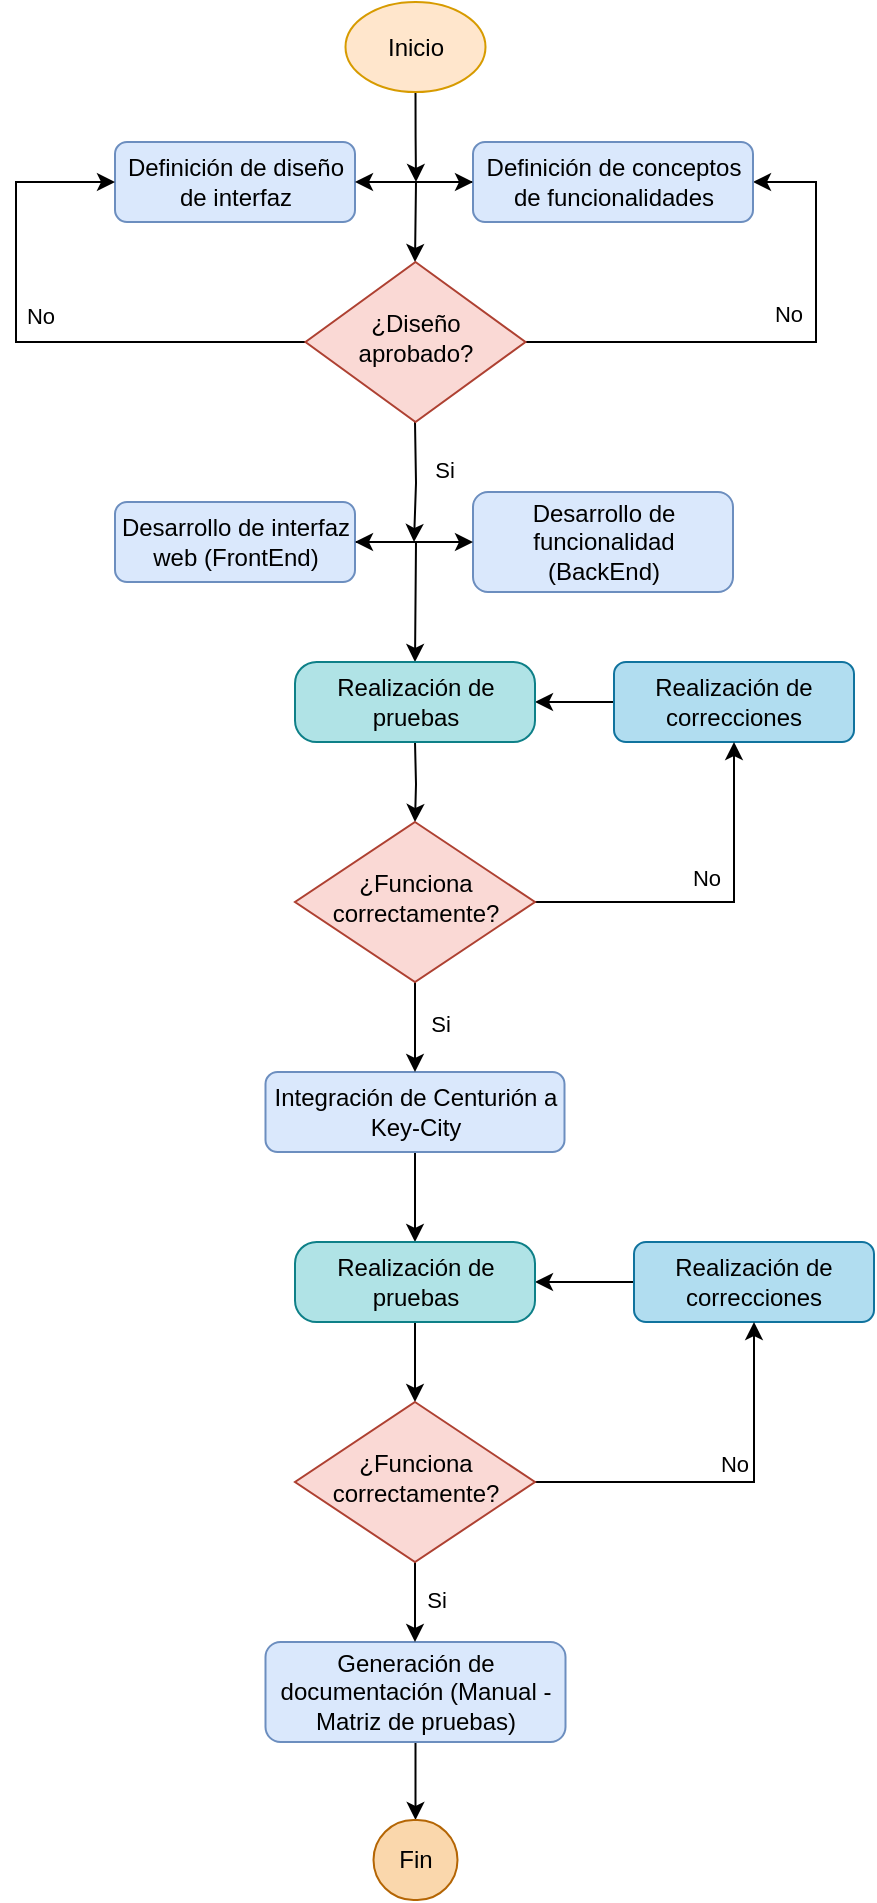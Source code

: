 <mxfile version="24.7.17">
  <diagram id="C5RBs43oDa-KdzZeNtuy" name="Page-1">
    <mxGraphModel dx="1050" dy="621" grid="1" gridSize="10" guides="1" tooltips="1" connect="1" arrows="1" fold="1" page="1" pageScale="1" pageWidth="827" pageHeight="1169" math="0" shadow="0">
      <root>
        <mxCell id="WIyWlLk6GJQsqaUBKTNV-0" />
        <mxCell id="WIyWlLk6GJQsqaUBKTNV-1" parent="WIyWlLk6GJQsqaUBKTNV-0" />
        <mxCell id="WIyWlLk6GJQsqaUBKTNV-3" value="Definición de diseño de interfaz" style="rounded=1;whiteSpace=wrap;html=1;fontSize=12;glass=0;strokeWidth=1;shadow=0;fillColor=#dae8fc;strokeColor=#6c8ebf;" parent="WIyWlLk6GJQsqaUBKTNV-1" vertex="1">
          <mxGeometry x="250.5" y="80" width="120" height="40" as="geometry" />
        </mxCell>
        <mxCell id="fvkWFwUEKV70xZzhZMOs-18" style="edgeStyle=orthogonalEdgeStyle;rounded=0;orthogonalLoop=1;jettySize=auto;html=1;exitX=1;exitY=0.5;exitDx=0;exitDy=0;entryX=1;entryY=0.5;entryDx=0;entryDy=0;" edge="1" parent="WIyWlLk6GJQsqaUBKTNV-1" target="fvkWFwUEKV70xZzhZMOs-0">
          <mxGeometry relative="1" as="geometry">
            <mxPoint x="520" y="60" as="targetPoint" />
            <mxPoint x="450.5" y="180" as="sourcePoint" />
            <Array as="points">
              <mxPoint x="601" y="180" />
              <mxPoint x="601" y="100" />
            </Array>
          </mxGeometry>
        </mxCell>
        <mxCell id="fvkWFwUEKV70xZzhZMOs-22" value="No" style="edgeLabel;html=1;align=center;verticalAlign=middle;resizable=0;points=[];" vertex="1" connectable="0" parent="fvkWFwUEKV70xZzhZMOs-18">
          <mxGeometry x="-0.004" y="2" relative="1" as="geometry">
            <mxPoint x="6" y="-12" as="offset" />
          </mxGeometry>
        </mxCell>
        <mxCell id="fvkWFwUEKV70xZzhZMOs-20" style="edgeStyle=orthogonalEdgeStyle;rounded=0;orthogonalLoop=1;jettySize=auto;html=1;exitX=0;exitY=0.5;exitDx=0;exitDy=0;entryX=0;entryY=0.5;entryDx=0;entryDy=0;" edge="1" parent="WIyWlLk6GJQsqaUBKTNV-1" target="WIyWlLk6GJQsqaUBKTNV-3">
          <mxGeometry relative="1" as="geometry">
            <mxPoint x="320" y="40" as="targetPoint" />
            <mxPoint x="350.5" y="180" as="sourcePoint" />
            <Array as="points">
              <mxPoint x="201" y="180" />
              <mxPoint x="201" y="100" />
            </Array>
          </mxGeometry>
        </mxCell>
        <mxCell id="fvkWFwUEKV70xZzhZMOs-21" value="No" style="edgeLabel;html=1;align=center;verticalAlign=middle;resizable=0;points=[];" vertex="1" connectable="0" parent="fvkWFwUEKV70xZzhZMOs-20">
          <mxGeometry x="-0.015" y="2" relative="1" as="geometry">
            <mxPoint y="-15" as="offset" />
          </mxGeometry>
        </mxCell>
        <mxCell id="fvkWFwUEKV70xZzhZMOs-27" style="edgeStyle=orthogonalEdgeStyle;rounded=0;orthogonalLoop=1;jettySize=auto;html=1;exitX=0.5;exitY=1;exitDx=0;exitDy=0;" edge="1" parent="WIyWlLk6GJQsqaUBKTNV-1">
          <mxGeometry relative="1" as="geometry">
            <mxPoint x="400" y="280" as="targetPoint" />
            <mxPoint x="400.5" y="220" as="sourcePoint" />
          </mxGeometry>
        </mxCell>
        <mxCell id="fvkWFwUEKV70xZzhZMOs-28" value="Si" style="edgeLabel;html=1;align=center;verticalAlign=middle;resizable=0;points=[];" vertex="1" connectable="0" parent="fvkWFwUEKV70xZzhZMOs-27">
          <mxGeometry x="-0.22" y="1" relative="1" as="geometry">
            <mxPoint x="13" as="offset" />
          </mxGeometry>
        </mxCell>
        <mxCell id="fvkWFwUEKV70xZzhZMOs-29" style="edgeStyle=orthogonalEdgeStyle;rounded=0;orthogonalLoop=1;jettySize=auto;html=1;exitX=1;exitY=0.5;exitDx=0;exitDy=0;entryX=0.5;entryY=0;entryDx=0;entryDy=0;" edge="1" parent="WIyWlLk6GJQsqaUBKTNV-1" source="WIyWlLk6GJQsqaUBKTNV-7">
          <mxGeometry relative="1" as="geometry">
            <mxPoint x="400.5" y="340" as="targetPoint" />
          </mxGeometry>
        </mxCell>
        <mxCell id="WIyWlLk6GJQsqaUBKTNV-7" value="Desarrollo de interfaz web (FrontEnd)" style="rounded=1;whiteSpace=wrap;html=1;fontSize=12;glass=0;strokeWidth=1;shadow=0;fillColor=#dae8fc;strokeColor=#6c8ebf;" parent="WIyWlLk6GJQsqaUBKTNV-1" vertex="1">
          <mxGeometry x="250.5" y="260" width="120" height="40" as="geometry" />
        </mxCell>
        <mxCell id="fvkWFwUEKV70xZzhZMOs-42" style="edgeStyle=orthogonalEdgeStyle;rounded=0;orthogonalLoop=1;jettySize=auto;html=1;exitX=0.5;exitY=1;exitDx=0;exitDy=0;entryX=0.5;entryY=0;entryDx=0;entryDy=0;" edge="1" parent="WIyWlLk6GJQsqaUBKTNV-1" source="WIyWlLk6GJQsqaUBKTNV-11" target="fvkWFwUEKV70xZzhZMOs-37">
          <mxGeometry relative="1" as="geometry" />
        </mxCell>
        <mxCell id="WIyWlLk6GJQsqaUBKTNV-11" value="Integración de Centurión a Key-City" style="rounded=1;whiteSpace=wrap;html=1;fontSize=12;glass=0;strokeWidth=1;shadow=0;fillColor=#dae8fc;strokeColor=#6c8ebf;" parent="WIyWlLk6GJQsqaUBKTNV-1" vertex="1">
          <mxGeometry x="325.75" y="545" width="149.5" height="40" as="geometry" />
        </mxCell>
        <mxCell id="WIyWlLk6GJQsqaUBKTNV-12" value="Desarrollo de funcionalidad (BackEnd)" style="rounded=1;whiteSpace=wrap;html=1;fontSize=12;glass=0;strokeWidth=1;shadow=0;fillColor=#dae8fc;strokeColor=#6c8ebf;" parent="WIyWlLk6GJQsqaUBKTNV-1" vertex="1">
          <mxGeometry x="429.5" y="255" width="130" height="50" as="geometry" />
        </mxCell>
        <mxCell id="fvkWFwUEKV70xZzhZMOs-11" style="edgeStyle=orthogonalEdgeStyle;rounded=0;orthogonalLoop=1;jettySize=auto;html=1;exitX=0;exitY=0.5;exitDx=0;exitDy=0;entryX=0.5;entryY=0;entryDx=0;entryDy=0;" edge="1" parent="WIyWlLk6GJQsqaUBKTNV-1" source="fvkWFwUEKV70xZzhZMOs-0">
          <mxGeometry relative="1" as="geometry">
            <mxPoint x="400.5" y="140" as="targetPoint" />
          </mxGeometry>
        </mxCell>
        <mxCell id="fvkWFwUEKV70xZzhZMOs-0" value="Definición de conceptos de funcionalidades" style="rounded=1;whiteSpace=wrap;html=1;fontSize=12;glass=0;strokeWidth=1;shadow=0;fillColor=#dae8fc;strokeColor=#6c8ebf;" vertex="1" parent="WIyWlLk6GJQsqaUBKTNV-1">
          <mxGeometry x="429.5" y="80" width="140" height="40" as="geometry" />
        </mxCell>
        <mxCell id="fvkWFwUEKV70xZzhZMOs-2" value="" style="endArrow=classic;startArrow=classic;html=1;rounded=0;entryX=0;entryY=0.5;entryDx=0;entryDy=0;exitX=1;exitY=0.5;exitDx=0;exitDy=0;" edge="1" parent="WIyWlLk6GJQsqaUBKTNV-1" source="WIyWlLk6GJQsqaUBKTNV-3" target="fvkWFwUEKV70xZzhZMOs-0">
          <mxGeometry width="50" height="50" relative="1" as="geometry">
            <mxPoint x="379.5" y="100" as="sourcePoint" />
            <mxPoint x="429.5" y="50" as="targetPoint" />
            <Array as="points" />
          </mxGeometry>
        </mxCell>
        <mxCell id="fvkWFwUEKV70xZzhZMOs-31" style="edgeStyle=orthogonalEdgeStyle;rounded=0;orthogonalLoop=1;jettySize=auto;html=1;exitX=0.5;exitY=1;exitDx=0;exitDy=0;entryX=0.5;entryY=0;entryDx=0;entryDy=0;" edge="1" parent="WIyWlLk6GJQsqaUBKTNV-1" target="fvkWFwUEKV70xZzhZMOs-30">
          <mxGeometry relative="1" as="geometry">
            <mxPoint x="400.5" y="380" as="sourcePoint" />
          </mxGeometry>
        </mxCell>
        <mxCell id="fvkWFwUEKV70xZzhZMOs-33" style="edgeStyle=orthogonalEdgeStyle;rounded=0;orthogonalLoop=1;jettySize=auto;html=1;exitX=0;exitY=0.5;exitDx=0;exitDy=0;entryX=1;entryY=0.5;entryDx=0;entryDy=0;" edge="1" parent="WIyWlLk6GJQsqaUBKTNV-1" source="fvkWFwUEKV70xZzhZMOs-4">
          <mxGeometry relative="1" as="geometry">
            <mxPoint x="460.5" y="360" as="targetPoint" />
          </mxGeometry>
        </mxCell>
        <mxCell id="fvkWFwUEKV70xZzhZMOs-4" value="Realización de correcciones" style="rounded=1;whiteSpace=wrap;html=1;fontSize=12;glass=0;strokeWidth=1;shadow=0;fillColor=#b1ddf0;strokeColor=#10739e;" vertex="1" parent="WIyWlLk6GJQsqaUBKTNV-1">
          <mxGeometry x="500" y="340" width="120" height="40" as="geometry" />
        </mxCell>
        <mxCell id="fvkWFwUEKV70xZzhZMOs-59" style="edgeStyle=orthogonalEdgeStyle;rounded=0;orthogonalLoop=1;jettySize=auto;html=1;exitX=0.5;exitY=1;exitDx=0;exitDy=0;entryX=0.5;entryY=0;entryDx=0;entryDy=0;" edge="1" parent="WIyWlLk6GJQsqaUBKTNV-1" source="fvkWFwUEKV70xZzhZMOs-6" target="fvkWFwUEKV70xZzhZMOs-58">
          <mxGeometry relative="1" as="geometry" />
        </mxCell>
        <mxCell id="fvkWFwUEKV70xZzhZMOs-6" value="Generación de documentación (Manual - Matriz de pruebas)" style="rounded=1;whiteSpace=wrap;html=1;fontSize=12;glass=0;strokeWidth=1;shadow=0;fillColor=#dae8fc;strokeColor=#6c8ebf;" vertex="1" parent="WIyWlLk6GJQsqaUBKTNV-1">
          <mxGeometry x="325.75" y="830" width="150" height="50" as="geometry" />
        </mxCell>
        <mxCell id="fvkWFwUEKV70xZzhZMOs-7" value="Realización de pruebas" style="rounded=1;whiteSpace=wrap;html=1;fontSize=12;glass=0;strokeWidth=1;shadow=0;fillColor=#b0e3e6;strokeColor=#0e8088;arcSize=27;" vertex="1" parent="WIyWlLk6GJQsqaUBKTNV-1">
          <mxGeometry x="340.5" y="340" width="120" height="40" as="geometry" />
        </mxCell>
        <mxCell id="fvkWFwUEKV70xZzhZMOs-45" style="edgeStyle=orthogonalEdgeStyle;rounded=0;orthogonalLoop=1;jettySize=auto;html=1;exitX=0;exitY=0.5;exitDx=0;exitDy=0;entryX=1;entryY=0.5;entryDx=0;entryDy=0;" edge="1" parent="WIyWlLk6GJQsqaUBKTNV-1" source="fvkWFwUEKV70xZzhZMOs-8" target="fvkWFwUEKV70xZzhZMOs-37">
          <mxGeometry relative="1" as="geometry" />
        </mxCell>
        <mxCell id="fvkWFwUEKV70xZzhZMOs-8" value="Realización de correcciones" style="rounded=1;whiteSpace=wrap;html=1;fontSize=12;glass=0;strokeWidth=1;shadow=0;fillColor=#b1ddf0;strokeColor=#10739e;" vertex="1" parent="WIyWlLk6GJQsqaUBKTNV-1">
          <mxGeometry x="510" y="630" width="120" height="40" as="geometry" />
        </mxCell>
        <mxCell id="fvkWFwUEKV70xZzhZMOs-24" value="" style="endArrow=classic;startArrow=classic;html=1;rounded=0;exitX=1;exitY=0.5;exitDx=0;exitDy=0;entryX=0;entryY=0.5;entryDx=0;entryDy=0;" edge="1" parent="WIyWlLk6GJQsqaUBKTNV-1" source="WIyWlLk6GJQsqaUBKTNV-7" target="WIyWlLk6GJQsqaUBKTNV-12">
          <mxGeometry width="50" height="50" relative="1" as="geometry">
            <mxPoint x="360" y="210" as="sourcePoint" />
            <mxPoint x="410" y="160" as="targetPoint" />
          </mxGeometry>
        </mxCell>
        <mxCell id="fvkWFwUEKV70xZzhZMOs-32" style="edgeStyle=orthogonalEdgeStyle;rounded=0;orthogonalLoop=1;jettySize=auto;html=1;exitX=1;exitY=0.5;exitDx=0;exitDy=0;" edge="1" parent="WIyWlLk6GJQsqaUBKTNV-1" source="fvkWFwUEKV70xZzhZMOs-30" target="fvkWFwUEKV70xZzhZMOs-4">
          <mxGeometry relative="1" as="geometry" />
        </mxCell>
        <mxCell id="fvkWFwUEKV70xZzhZMOs-40" value="No" style="edgeLabel;html=1;align=center;verticalAlign=middle;resizable=0;points=[];" vertex="1" connectable="0" parent="fvkWFwUEKV70xZzhZMOs-32">
          <mxGeometry x="0.1" y="1" relative="1" as="geometry">
            <mxPoint x="-13" y="-11" as="offset" />
          </mxGeometry>
        </mxCell>
        <mxCell id="fvkWFwUEKV70xZzhZMOs-38" style="edgeStyle=orthogonalEdgeStyle;rounded=0;orthogonalLoop=1;jettySize=auto;html=1;exitX=0.5;exitY=1;exitDx=0;exitDy=0;entryX=0.5;entryY=0;entryDx=0;entryDy=0;" edge="1" parent="WIyWlLk6GJQsqaUBKTNV-1" source="fvkWFwUEKV70xZzhZMOs-30" target="WIyWlLk6GJQsqaUBKTNV-11">
          <mxGeometry relative="1" as="geometry" />
        </mxCell>
        <mxCell id="fvkWFwUEKV70xZzhZMOs-39" value="Si" style="edgeLabel;html=1;align=center;verticalAlign=middle;resizable=0;points=[];" vertex="1" connectable="0" parent="fvkWFwUEKV70xZzhZMOs-38">
          <mxGeometry x="-0.004" y="1" relative="1" as="geometry">
            <mxPoint x="11" y="-2" as="offset" />
          </mxGeometry>
        </mxCell>
        <mxCell id="fvkWFwUEKV70xZzhZMOs-30" value="¿Funciona correctamente?" style="rhombus;whiteSpace=wrap;html=1;shadow=0;fontFamily=Helvetica;fontSize=12;align=center;strokeWidth=1;spacing=6;spacingTop=-4;fillColor=#fad9d5;strokeColor=#ae4132;" vertex="1" parent="WIyWlLk6GJQsqaUBKTNV-1">
          <mxGeometry x="340.5" y="420" width="120" height="80" as="geometry" />
        </mxCell>
        <mxCell id="fvkWFwUEKV70xZzhZMOs-43" style="edgeStyle=orthogonalEdgeStyle;rounded=0;orthogonalLoop=1;jettySize=auto;html=1;exitX=0.5;exitY=1;exitDx=0;exitDy=0;entryX=0.5;entryY=0;entryDx=0;entryDy=0;" edge="1" parent="WIyWlLk6GJQsqaUBKTNV-1" source="fvkWFwUEKV70xZzhZMOs-37" target="fvkWFwUEKV70xZzhZMOs-41">
          <mxGeometry relative="1" as="geometry" />
        </mxCell>
        <mxCell id="fvkWFwUEKV70xZzhZMOs-37" value="Realización de pruebas" style="rounded=1;whiteSpace=wrap;html=1;fontSize=12;glass=0;strokeWidth=1;shadow=0;fillColor=#b0e3e6;strokeColor=#0e8088;arcSize=27;" vertex="1" parent="WIyWlLk6GJQsqaUBKTNV-1">
          <mxGeometry x="340.5" y="630" width="120" height="40" as="geometry" />
        </mxCell>
        <mxCell id="fvkWFwUEKV70xZzhZMOs-44" style="edgeStyle=orthogonalEdgeStyle;rounded=0;orthogonalLoop=1;jettySize=auto;html=1;exitX=1;exitY=0.5;exitDx=0;exitDy=0;entryX=0.5;entryY=1;entryDx=0;entryDy=0;" edge="1" parent="WIyWlLk6GJQsqaUBKTNV-1" source="fvkWFwUEKV70xZzhZMOs-41" target="fvkWFwUEKV70xZzhZMOs-8">
          <mxGeometry relative="1" as="geometry" />
        </mxCell>
        <mxCell id="fvkWFwUEKV70xZzhZMOs-53" value="No" style="edgeLabel;html=1;align=center;verticalAlign=middle;resizable=0;points=[];" vertex="1" connectable="0" parent="fvkWFwUEKV70xZzhZMOs-44">
          <mxGeometry x="0.173" y="1" relative="1" as="geometry">
            <mxPoint x="-9" y="-8" as="offset" />
          </mxGeometry>
        </mxCell>
        <mxCell id="fvkWFwUEKV70xZzhZMOs-46" style="edgeStyle=orthogonalEdgeStyle;rounded=0;orthogonalLoop=1;jettySize=auto;html=1;exitX=0.5;exitY=1;exitDx=0;exitDy=0;entryX=0.5;entryY=0;entryDx=0;entryDy=0;" edge="1" parent="WIyWlLk6GJQsqaUBKTNV-1" source="fvkWFwUEKV70xZzhZMOs-41">
          <mxGeometry relative="1" as="geometry">
            <mxPoint x="400.5" y="830" as="targetPoint" />
          </mxGeometry>
        </mxCell>
        <mxCell id="fvkWFwUEKV70xZzhZMOs-54" value="Si" style="edgeLabel;html=1;align=center;verticalAlign=middle;resizable=0;points=[];" vertex="1" connectable="0" parent="fvkWFwUEKV70xZzhZMOs-46">
          <mxGeometry x="-0.08" y="-2" relative="1" as="geometry">
            <mxPoint x="12" as="offset" />
          </mxGeometry>
        </mxCell>
        <mxCell id="fvkWFwUEKV70xZzhZMOs-41" value="¿Funciona correctamente?" style="rhombus;whiteSpace=wrap;html=1;shadow=0;fontFamily=Helvetica;fontSize=12;align=center;strokeWidth=1;spacing=6;spacingTop=-4;fillColor=#fad9d5;strokeColor=#ae4132;" vertex="1" parent="WIyWlLk6GJQsqaUBKTNV-1">
          <mxGeometry x="340.5" y="710" width="120" height="80" as="geometry" />
        </mxCell>
        <mxCell id="fvkWFwUEKV70xZzhZMOs-58" value="Fin" style="rounded=1;whiteSpace=wrap;html=1;fontSize=12;glass=0;strokeWidth=1;shadow=0;fillColor=#fad7ac;strokeColor=#b46504;arcSize=50;" vertex="1" parent="WIyWlLk6GJQsqaUBKTNV-1">
          <mxGeometry x="379.75" y="919" width="42" height="40" as="geometry" />
        </mxCell>
        <mxCell id="fvkWFwUEKV70xZzhZMOs-60" value="¿Diseño aprobado?" style="rhombus;whiteSpace=wrap;html=1;shadow=0;fontFamily=Helvetica;fontSize=12;align=center;strokeWidth=1;spacing=6;spacingTop=-4;fillColor=#fad9d5;strokeColor=#ae4132;" vertex="1" parent="WIyWlLk6GJQsqaUBKTNV-1">
          <mxGeometry x="345.75" y="140" width="110" height="80" as="geometry" />
        </mxCell>
        <mxCell id="fvkWFwUEKV70xZzhZMOs-62" style="edgeStyle=orthogonalEdgeStyle;rounded=0;orthogonalLoop=1;jettySize=auto;html=1;exitX=0.5;exitY=1;exitDx=0;exitDy=0;" edge="1" parent="WIyWlLk6GJQsqaUBKTNV-1" source="fvkWFwUEKV70xZzhZMOs-61">
          <mxGeometry relative="1" as="geometry">
            <mxPoint x="401" y="100" as="targetPoint" />
          </mxGeometry>
        </mxCell>
        <mxCell id="fvkWFwUEKV70xZzhZMOs-61" value="Inicio" style="ellipse;whiteSpace=wrap;html=1;fillColor=#ffe6cc;strokeColor=#d79b00;" vertex="1" parent="WIyWlLk6GJQsqaUBKTNV-1">
          <mxGeometry x="365.75" y="10" width="70" height="45" as="geometry" />
        </mxCell>
      </root>
    </mxGraphModel>
  </diagram>
</mxfile>
